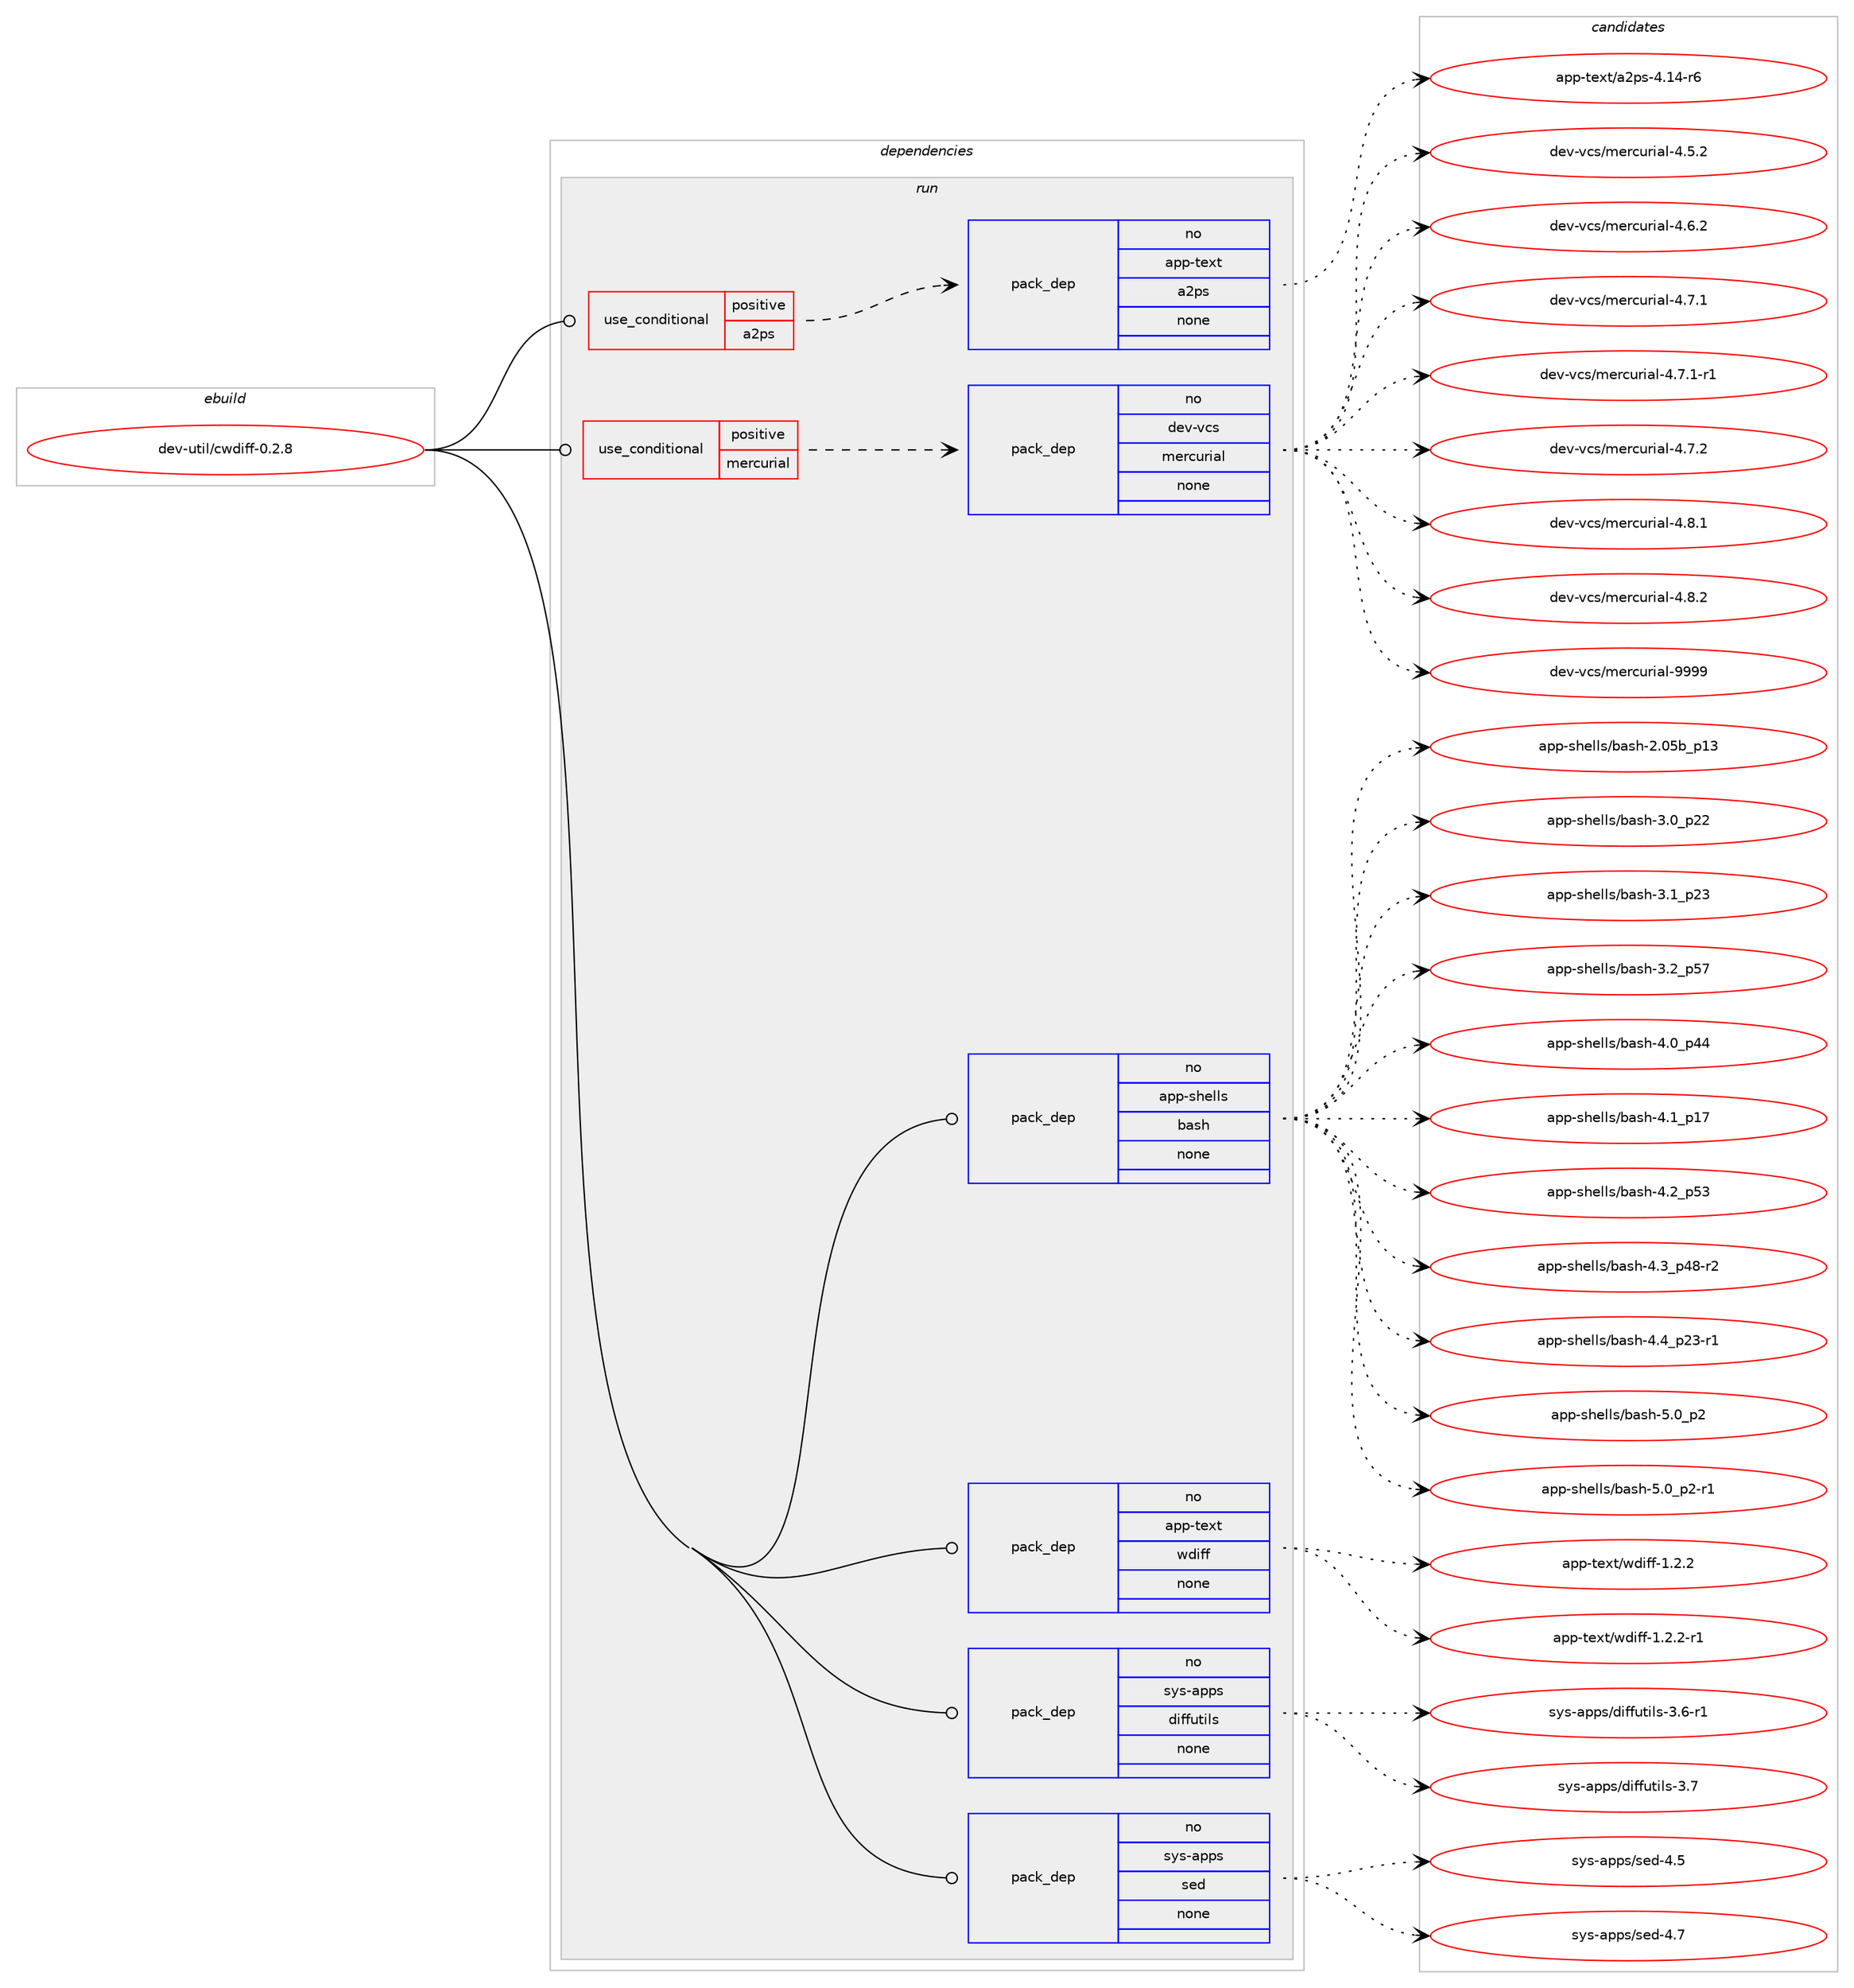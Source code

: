 digraph prolog {

# *************
# Graph options
# *************

newrank=true;
concentrate=true;
compound=true;
graph [rankdir=LR,fontname=Helvetica,fontsize=10,ranksep=1.5];#, ranksep=2.5, nodesep=0.2];
edge  [arrowhead=vee];
node  [fontname=Helvetica,fontsize=10];

# **********
# The ebuild
# **********

subgraph cluster_leftcol {
color=gray;
rank=same;
label=<<i>ebuild</i>>;
id [label="dev-util/cwdiff-0.2.8", color=red, width=4, href="../dev-util/cwdiff-0.2.8.svg"];
}

# ****************
# The dependencies
# ****************

subgraph cluster_midcol {
color=gray;
label=<<i>dependencies</i>>;
subgraph cluster_compile {
fillcolor="#eeeeee";
style=filled;
label=<<i>compile</i>>;
}
subgraph cluster_compileandrun {
fillcolor="#eeeeee";
style=filled;
label=<<i>compile and run</i>>;
}
subgraph cluster_run {
fillcolor="#eeeeee";
style=filled;
label=<<i>run</i>>;
subgraph cond424076 {
dependency1544129 [label=<<TABLE BORDER="0" CELLBORDER="1" CELLSPACING="0" CELLPADDING="4"><TR><TD ROWSPAN="3" CELLPADDING="10">use_conditional</TD></TR><TR><TD>positive</TD></TR><TR><TD>a2ps</TD></TR></TABLE>>, shape=none, color=red];
subgraph pack1096431 {
dependency1544130 [label=<<TABLE BORDER="0" CELLBORDER="1" CELLSPACING="0" CELLPADDING="4" WIDTH="220"><TR><TD ROWSPAN="6" CELLPADDING="30">pack_dep</TD></TR><TR><TD WIDTH="110">no</TD></TR><TR><TD>app-text</TD></TR><TR><TD>a2ps</TD></TR><TR><TD>none</TD></TR><TR><TD></TD></TR></TABLE>>, shape=none, color=blue];
}
dependency1544129:e -> dependency1544130:w [weight=20,style="dashed",arrowhead="vee"];
}
id:e -> dependency1544129:w [weight=20,style="solid",arrowhead="odot"];
subgraph cond424077 {
dependency1544131 [label=<<TABLE BORDER="0" CELLBORDER="1" CELLSPACING="0" CELLPADDING="4"><TR><TD ROWSPAN="3" CELLPADDING="10">use_conditional</TD></TR><TR><TD>positive</TD></TR><TR><TD>mercurial</TD></TR></TABLE>>, shape=none, color=red];
subgraph pack1096432 {
dependency1544132 [label=<<TABLE BORDER="0" CELLBORDER="1" CELLSPACING="0" CELLPADDING="4" WIDTH="220"><TR><TD ROWSPAN="6" CELLPADDING="30">pack_dep</TD></TR><TR><TD WIDTH="110">no</TD></TR><TR><TD>dev-vcs</TD></TR><TR><TD>mercurial</TD></TR><TR><TD>none</TD></TR><TR><TD></TD></TR></TABLE>>, shape=none, color=blue];
}
dependency1544131:e -> dependency1544132:w [weight=20,style="dashed",arrowhead="vee"];
}
id:e -> dependency1544131:w [weight=20,style="solid",arrowhead="odot"];
subgraph pack1096433 {
dependency1544133 [label=<<TABLE BORDER="0" CELLBORDER="1" CELLSPACING="0" CELLPADDING="4" WIDTH="220"><TR><TD ROWSPAN="6" CELLPADDING="30">pack_dep</TD></TR><TR><TD WIDTH="110">no</TD></TR><TR><TD>app-shells</TD></TR><TR><TD>bash</TD></TR><TR><TD>none</TD></TR><TR><TD></TD></TR></TABLE>>, shape=none, color=blue];
}
id:e -> dependency1544133:w [weight=20,style="solid",arrowhead="odot"];
subgraph pack1096434 {
dependency1544134 [label=<<TABLE BORDER="0" CELLBORDER="1" CELLSPACING="0" CELLPADDING="4" WIDTH="220"><TR><TD ROWSPAN="6" CELLPADDING="30">pack_dep</TD></TR><TR><TD WIDTH="110">no</TD></TR><TR><TD>app-text</TD></TR><TR><TD>wdiff</TD></TR><TR><TD>none</TD></TR><TR><TD></TD></TR></TABLE>>, shape=none, color=blue];
}
id:e -> dependency1544134:w [weight=20,style="solid",arrowhead="odot"];
subgraph pack1096435 {
dependency1544135 [label=<<TABLE BORDER="0" CELLBORDER="1" CELLSPACING="0" CELLPADDING="4" WIDTH="220"><TR><TD ROWSPAN="6" CELLPADDING="30">pack_dep</TD></TR><TR><TD WIDTH="110">no</TD></TR><TR><TD>sys-apps</TD></TR><TR><TD>diffutils</TD></TR><TR><TD>none</TD></TR><TR><TD></TD></TR></TABLE>>, shape=none, color=blue];
}
id:e -> dependency1544135:w [weight=20,style="solid",arrowhead="odot"];
subgraph pack1096436 {
dependency1544136 [label=<<TABLE BORDER="0" CELLBORDER="1" CELLSPACING="0" CELLPADDING="4" WIDTH="220"><TR><TD ROWSPAN="6" CELLPADDING="30">pack_dep</TD></TR><TR><TD WIDTH="110">no</TD></TR><TR><TD>sys-apps</TD></TR><TR><TD>sed</TD></TR><TR><TD>none</TD></TR><TR><TD></TD></TR></TABLE>>, shape=none, color=blue];
}
id:e -> dependency1544136:w [weight=20,style="solid",arrowhead="odot"];
}
}

# **************
# The candidates
# **************

subgraph cluster_choices {
rank=same;
color=gray;
label=<<i>candidates</i>>;

subgraph choice1096431 {
color=black;
nodesep=1;
choice971121124511610112011647975011211545524649524511454 [label="app-text/a2ps-4.14-r6", color=red, width=4,href="../app-text/a2ps-4.14-r6.svg"];
dependency1544130:e -> choice971121124511610112011647975011211545524649524511454:w [style=dotted,weight="100"];
}
subgraph choice1096432 {
color=black;
nodesep=1;
choice1001011184511899115471091011149911711410597108455246534650 [label="dev-vcs/mercurial-4.5.2", color=red, width=4,href="../dev-vcs/mercurial-4.5.2.svg"];
choice1001011184511899115471091011149911711410597108455246544650 [label="dev-vcs/mercurial-4.6.2", color=red, width=4,href="../dev-vcs/mercurial-4.6.2.svg"];
choice1001011184511899115471091011149911711410597108455246554649 [label="dev-vcs/mercurial-4.7.1", color=red, width=4,href="../dev-vcs/mercurial-4.7.1.svg"];
choice10010111845118991154710910111499117114105971084552465546494511449 [label="dev-vcs/mercurial-4.7.1-r1", color=red, width=4,href="../dev-vcs/mercurial-4.7.1-r1.svg"];
choice1001011184511899115471091011149911711410597108455246554650 [label="dev-vcs/mercurial-4.7.2", color=red, width=4,href="../dev-vcs/mercurial-4.7.2.svg"];
choice1001011184511899115471091011149911711410597108455246564649 [label="dev-vcs/mercurial-4.8.1", color=red, width=4,href="../dev-vcs/mercurial-4.8.1.svg"];
choice1001011184511899115471091011149911711410597108455246564650 [label="dev-vcs/mercurial-4.8.2", color=red, width=4,href="../dev-vcs/mercurial-4.8.2.svg"];
choice10010111845118991154710910111499117114105971084557575757 [label="dev-vcs/mercurial-9999", color=red, width=4,href="../dev-vcs/mercurial-9999.svg"];
dependency1544132:e -> choice1001011184511899115471091011149911711410597108455246534650:w [style=dotted,weight="100"];
dependency1544132:e -> choice1001011184511899115471091011149911711410597108455246544650:w [style=dotted,weight="100"];
dependency1544132:e -> choice1001011184511899115471091011149911711410597108455246554649:w [style=dotted,weight="100"];
dependency1544132:e -> choice10010111845118991154710910111499117114105971084552465546494511449:w [style=dotted,weight="100"];
dependency1544132:e -> choice1001011184511899115471091011149911711410597108455246554650:w [style=dotted,weight="100"];
dependency1544132:e -> choice1001011184511899115471091011149911711410597108455246564649:w [style=dotted,weight="100"];
dependency1544132:e -> choice1001011184511899115471091011149911711410597108455246564650:w [style=dotted,weight="100"];
dependency1544132:e -> choice10010111845118991154710910111499117114105971084557575757:w [style=dotted,weight="100"];
}
subgraph choice1096433 {
color=black;
nodesep=1;
choice9711211245115104101108108115479897115104455046485398951124951 [label="app-shells/bash-2.05b_p13", color=red, width=4,href="../app-shells/bash-2.05b_p13.svg"];
choice971121124511510410110810811547989711510445514648951125050 [label="app-shells/bash-3.0_p22", color=red, width=4,href="../app-shells/bash-3.0_p22.svg"];
choice971121124511510410110810811547989711510445514649951125051 [label="app-shells/bash-3.1_p23", color=red, width=4,href="../app-shells/bash-3.1_p23.svg"];
choice971121124511510410110810811547989711510445514650951125355 [label="app-shells/bash-3.2_p57", color=red, width=4,href="../app-shells/bash-3.2_p57.svg"];
choice971121124511510410110810811547989711510445524648951125252 [label="app-shells/bash-4.0_p44", color=red, width=4,href="../app-shells/bash-4.0_p44.svg"];
choice971121124511510410110810811547989711510445524649951124955 [label="app-shells/bash-4.1_p17", color=red, width=4,href="../app-shells/bash-4.1_p17.svg"];
choice971121124511510410110810811547989711510445524650951125351 [label="app-shells/bash-4.2_p53", color=red, width=4,href="../app-shells/bash-4.2_p53.svg"];
choice9711211245115104101108108115479897115104455246519511252564511450 [label="app-shells/bash-4.3_p48-r2", color=red, width=4,href="../app-shells/bash-4.3_p48-r2.svg"];
choice9711211245115104101108108115479897115104455246529511250514511449 [label="app-shells/bash-4.4_p23-r1", color=red, width=4,href="../app-shells/bash-4.4_p23-r1.svg"];
choice9711211245115104101108108115479897115104455346489511250 [label="app-shells/bash-5.0_p2", color=red, width=4,href="../app-shells/bash-5.0_p2.svg"];
choice97112112451151041011081081154798971151044553464895112504511449 [label="app-shells/bash-5.0_p2-r1", color=red, width=4,href="../app-shells/bash-5.0_p2-r1.svg"];
dependency1544133:e -> choice9711211245115104101108108115479897115104455046485398951124951:w [style=dotted,weight="100"];
dependency1544133:e -> choice971121124511510410110810811547989711510445514648951125050:w [style=dotted,weight="100"];
dependency1544133:e -> choice971121124511510410110810811547989711510445514649951125051:w [style=dotted,weight="100"];
dependency1544133:e -> choice971121124511510410110810811547989711510445514650951125355:w [style=dotted,weight="100"];
dependency1544133:e -> choice971121124511510410110810811547989711510445524648951125252:w [style=dotted,weight="100"];
dependency1544133:e -> choice971121124511510410110810811547989711510445524649951124955:w [style=dotted,weight="100"];
dependency1544133:e -> choice971121124511510410110810811547989711510445524650951125351:w [style=dotted,weight="100"];
dependency1544133:e -> choice9711211245115104101108108115479897115104455246519511252564511450:w [style=dotted,weight="100"];
dependency1544133:e -> choice9711211245115104101108108115479897115104455246529511250514511449:w [style=dotted,weight="100"];
dependency1544133:e -> choice9711211245115104101108108115479897115104455346489511250:w [style=dotted,weight="100"];
dependency1544133:e -> choice97112112451151041011081081154798971151044553464895112504511449:w [style=dotted,weight="100"];
}
subgraph choice1096434 {
color=black;
nodesep=1;
choice971121124511610112011647119100105102102454946504650 [label="app-text/wdiff-1.2.2", color=red, width=4,href="../app-text/wdiff-1.2.2.svg"];
choice9711211245116101120116471191001051021024549465046504511449 [label="app-text/wdiff-1.2.2-r1", color=red, width=4,href="../app-text/wdiff-1.2.2-r1.svg"];
dependency1544134:e -> choice971121124511610112011647119100105102102454946504650:w [style=dotted,weight="100"];
dependency1544134:e -> choice9711211245116101120116471191001051021024549465046504511449:w [style=dotted,weight="100"];
}
subgraph choice1096435 {
color=black;
nodesep=1;
choice115121115459711211211547100105102102117116105108115455146544511449 [label="sys-apps/diffutils-3.6-r1", color=red, width=4,href="../sys-apps/diffutils-3.6-r1.svg"];
choice11512111545971121121154710010510210211711610510811545514655 [label="sys-apps/diffutils-3.7", color=red, width=4,href="../sys-apps/diffutils-3.7.svg"];
dependency1544135:e -> choice115121115459711211211547100105102102117116105108115455146544511449:w [style=dotted,weight="100"];
dependency1544135:e -> choice11512111545971121121154710010510210211711610510811545514655:w [style=dotted,weight="100"];
}
subgraph choice1096436 {
color=black;
nodesep=1;
choice11512111545971121121154711510110045524653 [label="sys-apps/sed-4.5", color=red, width=4,href="../sys-apps/sed-4.5.svg"];
choice11512111545971121121154711510110045524655 [label="sys-apps/sed-4.7", color=red, width=4,href="../sys-apps/sed-4.7.svg"];
dependency1544136:e -> choice11512111545971121121154711510110045524653:w [style=dotted,weight="100"];
dependency1544136:e -> choice11512111545971121121154711510110045524655:w [style=dotted,weight="100"];
}
}

}
